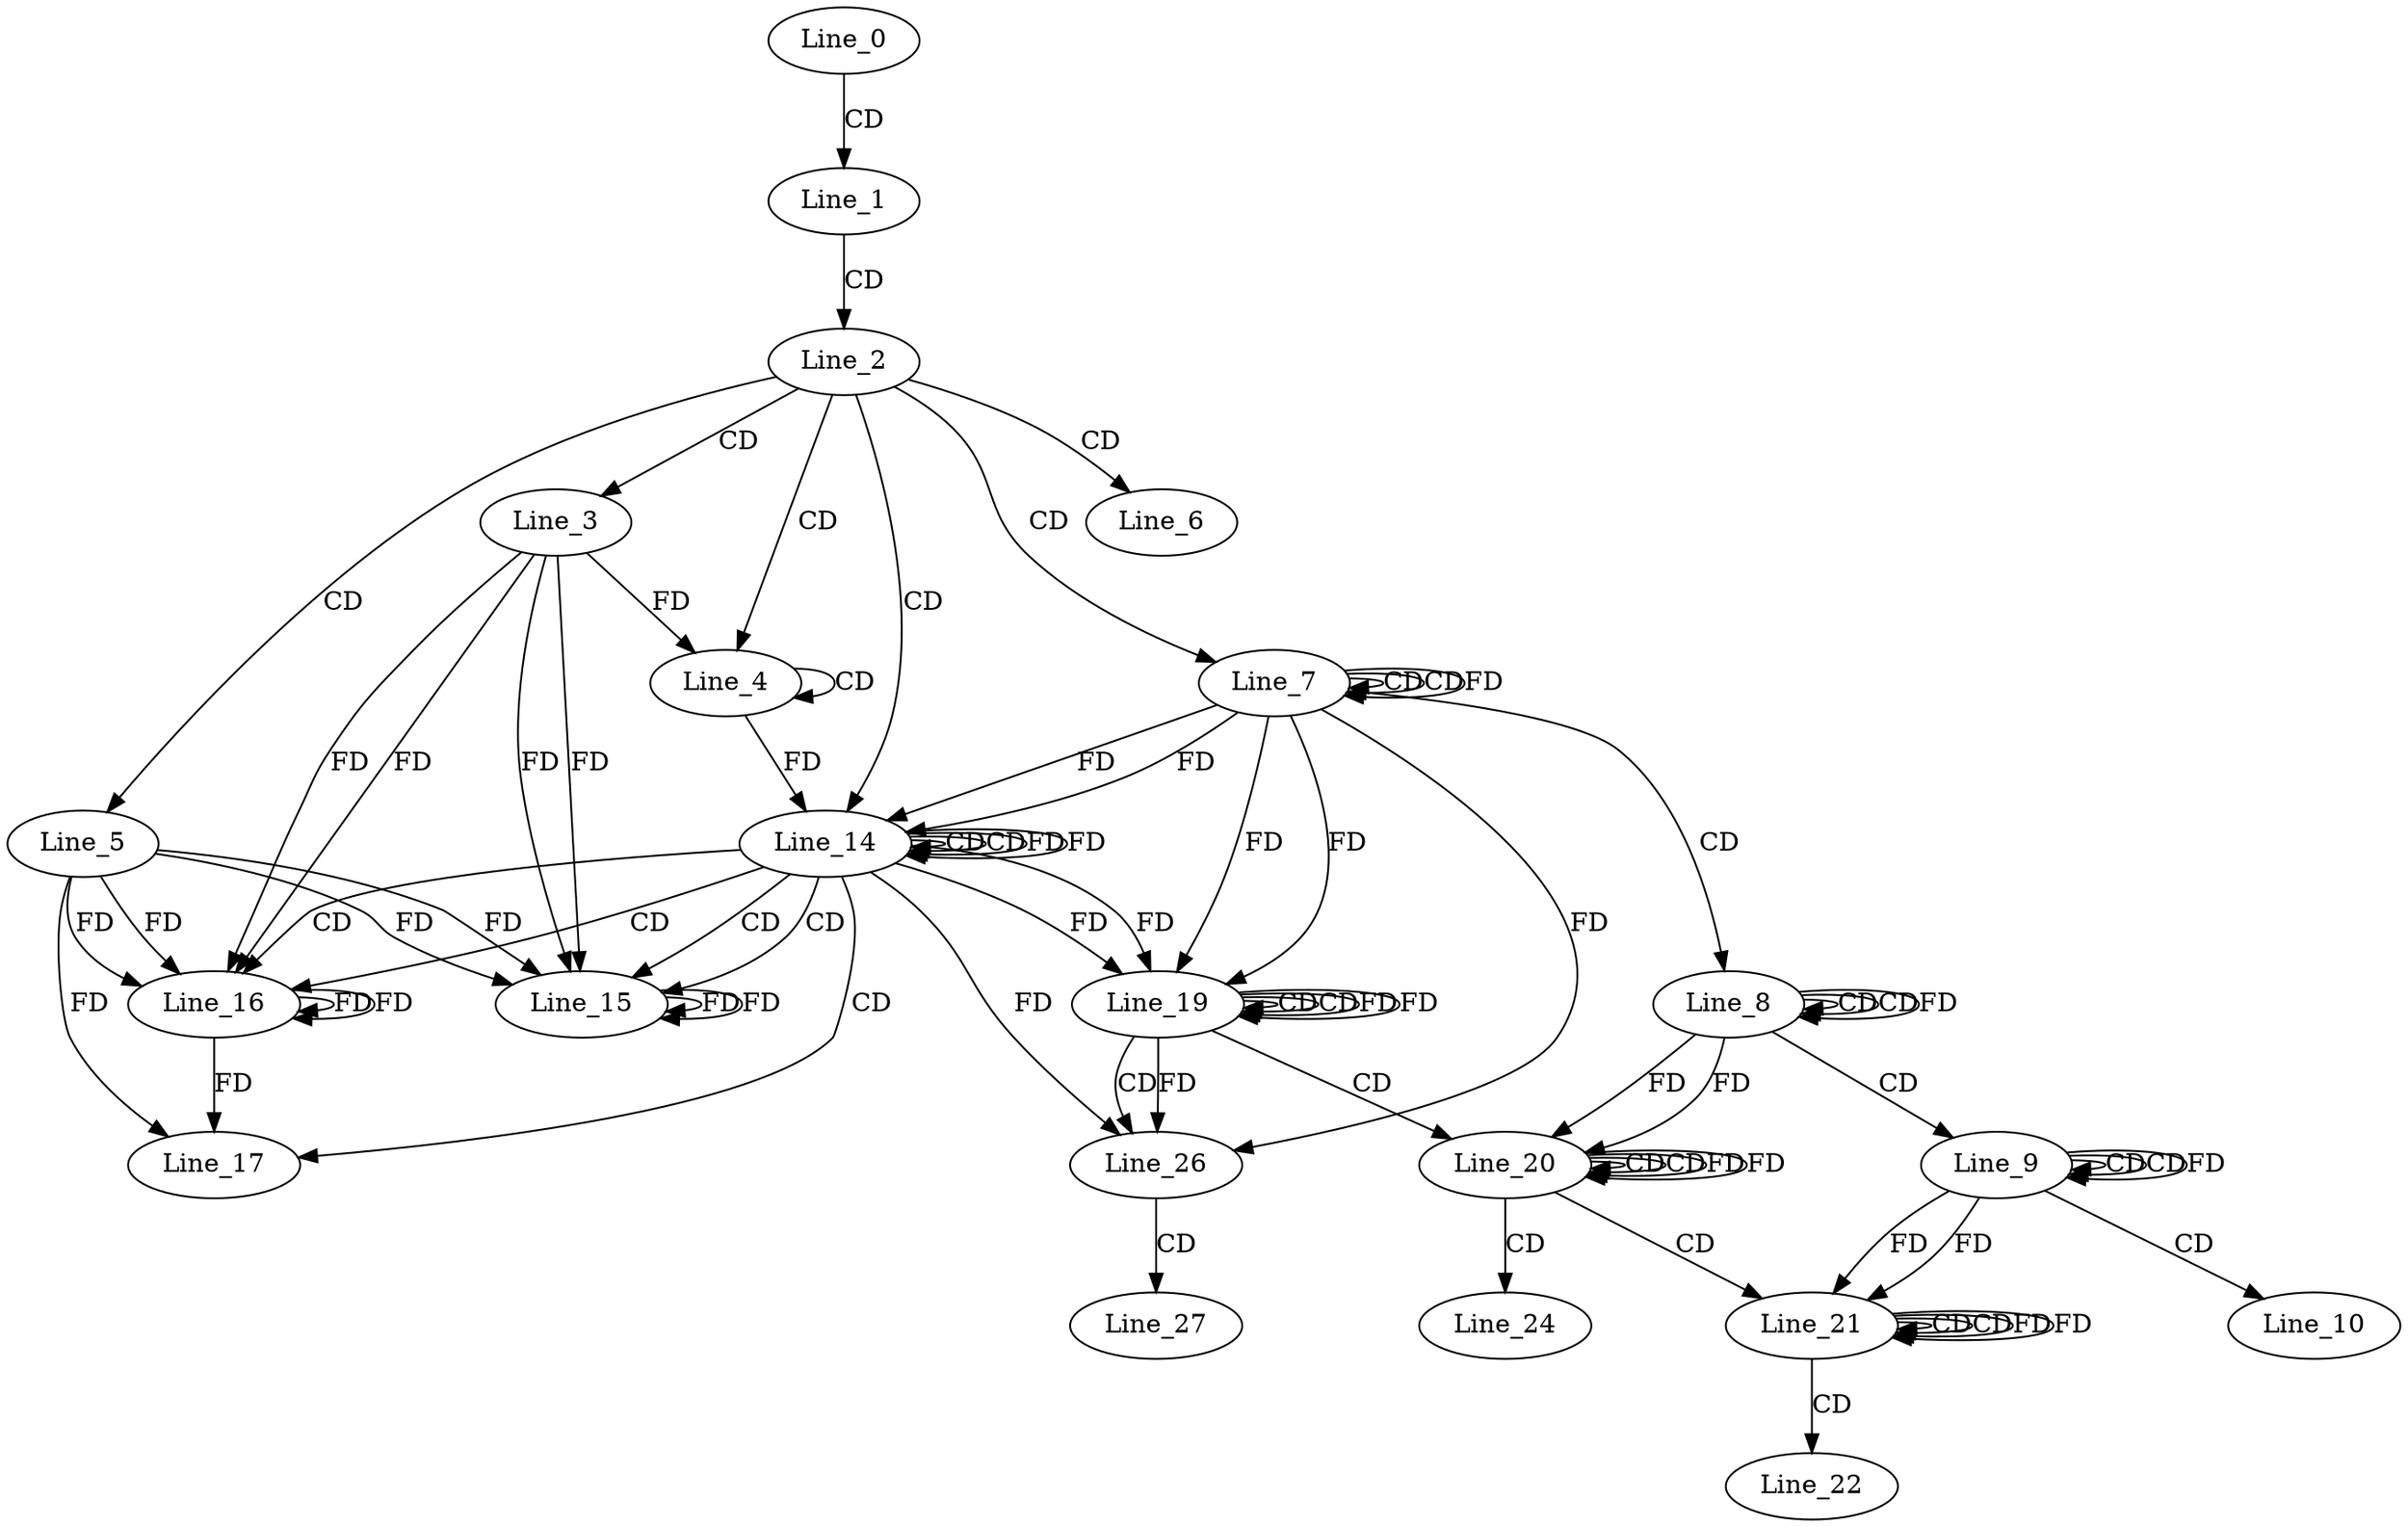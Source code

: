 digraph G {
  Line_0;
  Line_1;
  Line_2;
  Line_3;
  Line_4;
  Line_4;
  Line_5;
  Line_6;
  Line_7;
  Line_7;
  Line_7;
  Line_8;
  Line_8;
  Line_8;
  Line_9;
  Line_9;
  Line_9;
  Line_10;
  Line_14;
  Line_14;
  Line_14;
  Line_15;
  Line_15;
  Line_15;
  Line_15;
  Line_16;
  Line_16;
  Line_16;
  Line_16;
  Line_17;
  Line_19;
  Line_19;
  Line_19;
  Line_20;
  Line_20;
  Line_20;
  Line_21;
  Line_21;
  Line_21;
  Line_22;
  Line_24;
  Line_26;
  Line_27;
  Line_0 -> Line_1 [ label="CD" ];
  Line_1 -> Line_2 [ label="CD" ];
  Line_2 -> Line_3 [ label="CD" ];
  Line_2 -> Line_4 [ label="CD" ];
  Line_4 -> Line_4 [ label="CD" ];
  Line_3 -> Line_4 [ label="FD" ];
  Line_2 -> Line_5 [ label="CD" ];
  Line_2 -> Line_6 [ label="CD" ];
  Line_2 -> Line_7 [ label="CD" ];
  Line_7 -> Line_7 [ label="CD" ];
  Line_7 -> Line_7 [ label="CD" ];
  Line_7 -> Line_7 [ label="FD" ];
  Line_7 -> Line_8 [ label="CD" ];
  Line_8 -> Line_8 [ label="CD" ];
  Line_8 -> Line_8 [ label="CD" ];
  Line_8 -> Line_8 [ label="FD" ];
  Line_8 -> Line_9 [ label="CD" ];
  Line_9 -> Line_9 [ label="CD" ];
  Line_9 -> Line_9 [ label="CD" ];
  Line_9 -> Line_9 [ label="FD" ];
  Line_9 -> Line_10 [ label="CD" ];
  Line_2 -> Line_14 [ label="CD" ];
  Line_14 -> Line_14 [ label="CD" ];
  Line_7 -> Line_14 [ label="FD" ];
  Line_4 -> Line_14 [ label="FD" ];
  Line_14 -> Line_14 [ label="CD" ];
  Line_14 -> Line_14 [ label="FD" ];
  Line_7 -> Line_14 [ label="FD" ];
  Line_14 -> Line_15 [ label="CD" ];
  Line_15 -> Line_15 [ label="FD" ];
  Line_5 -> Line_15 [ label="FD" ];
  Line_3 -> Line_15 [ label="FD" ];
  Line_14 -> Line_15 [ label="CD" ];
  Line_15 -> Line_15 [ label="FD" ];
  Line_5 -> Line_15 [ label="FD" ];
  Line_3 -> Line_15 [ label="FD" ];
  Line_14 -> Line_16 [ label="CD" ];
  Line_16 -> Line_16 [ label="FD" ];
  Line_5 -> Line_16 [ label="FD" ];
  Line_3 -> Line_16 [ label="FD" ];
  Line_14 -> Line_16 [ label="CD" ];
  Line_16 -> Line_16 [ label="FD" ];
  Line_5 -> Line_16 [ label="FD" ];
  Line_3 -> Line_16 [ label="FD" ];
  Line_14 -> Line_17 [ label="CD" ];
  Line_16 -> Line_17 [ label="FD" ];
  Line_5 -> Line_17 [ label="FD" ];
  Line_19 -> Line_19 [ label="CD" ];
  Line_14 -> Line_19 [ label="FD" ];
  Line_7 -> Line_19 [ label="FD" ];
  Line_19 -> Line_19 [ label="CD" ];
  Line_19 -> Line_19 [ label="FD" ];
  Line_14 -> Line_19 [ label="FD" ];
  Line_7 -> Line_19 [ label="FD" ];
  Line_19 -> Line_20 [ label="CD" ];
  Line_20 -> Line_20 [ label="CD" ];
  Line_8 -> Line_20 [ label="FD" ];
  Line_20 -> Line_20 [ label="CD" ];
  Line_20 -> Line_20 [ label="FD" ];
  Line_8 -> Line_20 [ label="FD" ];
  Line_20 -> Line_21 [ label="CD" ];
  Line_21 -> Line_21 [ label="CD" ];
  Line_9 -> Line_21 [ label="FD" ];
  Line_21 -> Line_21 [ label="CD" ];
  Line_21 -> Line_21 [ label="FD" ];
  Line_9 -> Line_21 [ label="FD" ];
  Line_21 -> Line_22 [ label="CD" ];
  Line_20 -> Line_24 [ label="CD" ];
  Line_19 -> Line_26 [ label="CD" ];
  Line_19 -> Line_26 [ label="FD" ];
  Line_14 -> Line_26 [ label="FD" ];
  Line_7 -> Line_26 [ label="FD" ];
  Line_26 -> Line_27 [ label="CD" ];
  Line_14 -> Line_14 [ label="FD" ];
  Line_19 -> Line_19 [ label="FD" ];
  Line_20 -> Line_20 [ label="FD" ];
  Line_21 -> Line_21 [ label="FD" ];
}
